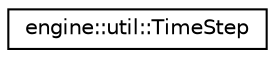 digraph "Graphical Class Hierarchy"
{
 // LATEX_PDF_SIZE
  edge [fontname="Helvetica",fontsize="10",labelfontname="Helvetica",labelfontsize="10"];
  node [fontname="Helvetica",fontsize="10",shape=record];
  rankdir="LR";
  Node0 [label="engine::util::TimeStep",height=0.2,width=0.4,color="black", fillcolor="white", style="filled",URL="$classengine_1_1util_1_1TimeStep.html",tooltip="The timestep between two time intervals. Primarily used for layers to consistently update the engine."];
}
